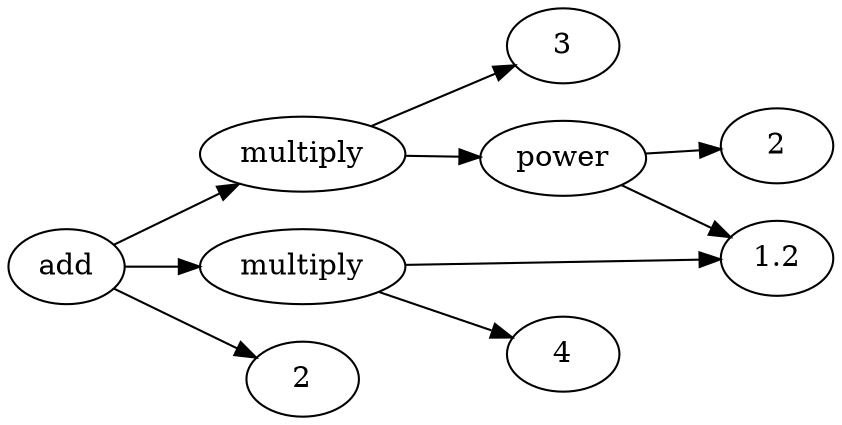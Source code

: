digraph function3 {
	rankdir=LR
	140130332560464 [label=add]
	140130332205376 [label=multiply]
	140130332560464 -> 140130332205376
	140130332250128 [label=3]
	140130332205376 -> 140130332250128
	140130332205104 [label=power]
	140130332205376 -> 140130332205104
	140130332492864 [label=1.2]
	140130332205104 -> 140130332492864
	140130332204832 [label=2]
	140130332205104 -> 140130332204832
	140130332559952 [label=multiply]
	140130332560464 -> 140130332559952
	140130332205648 [label=4]
	140130332559952 -> 140130332205648
	140130332492864 [label=1.2]
	140130332559952 -> 140130332492864
	140130332560208 [label=2]
	140130332560464 -> 140130332560208
}
